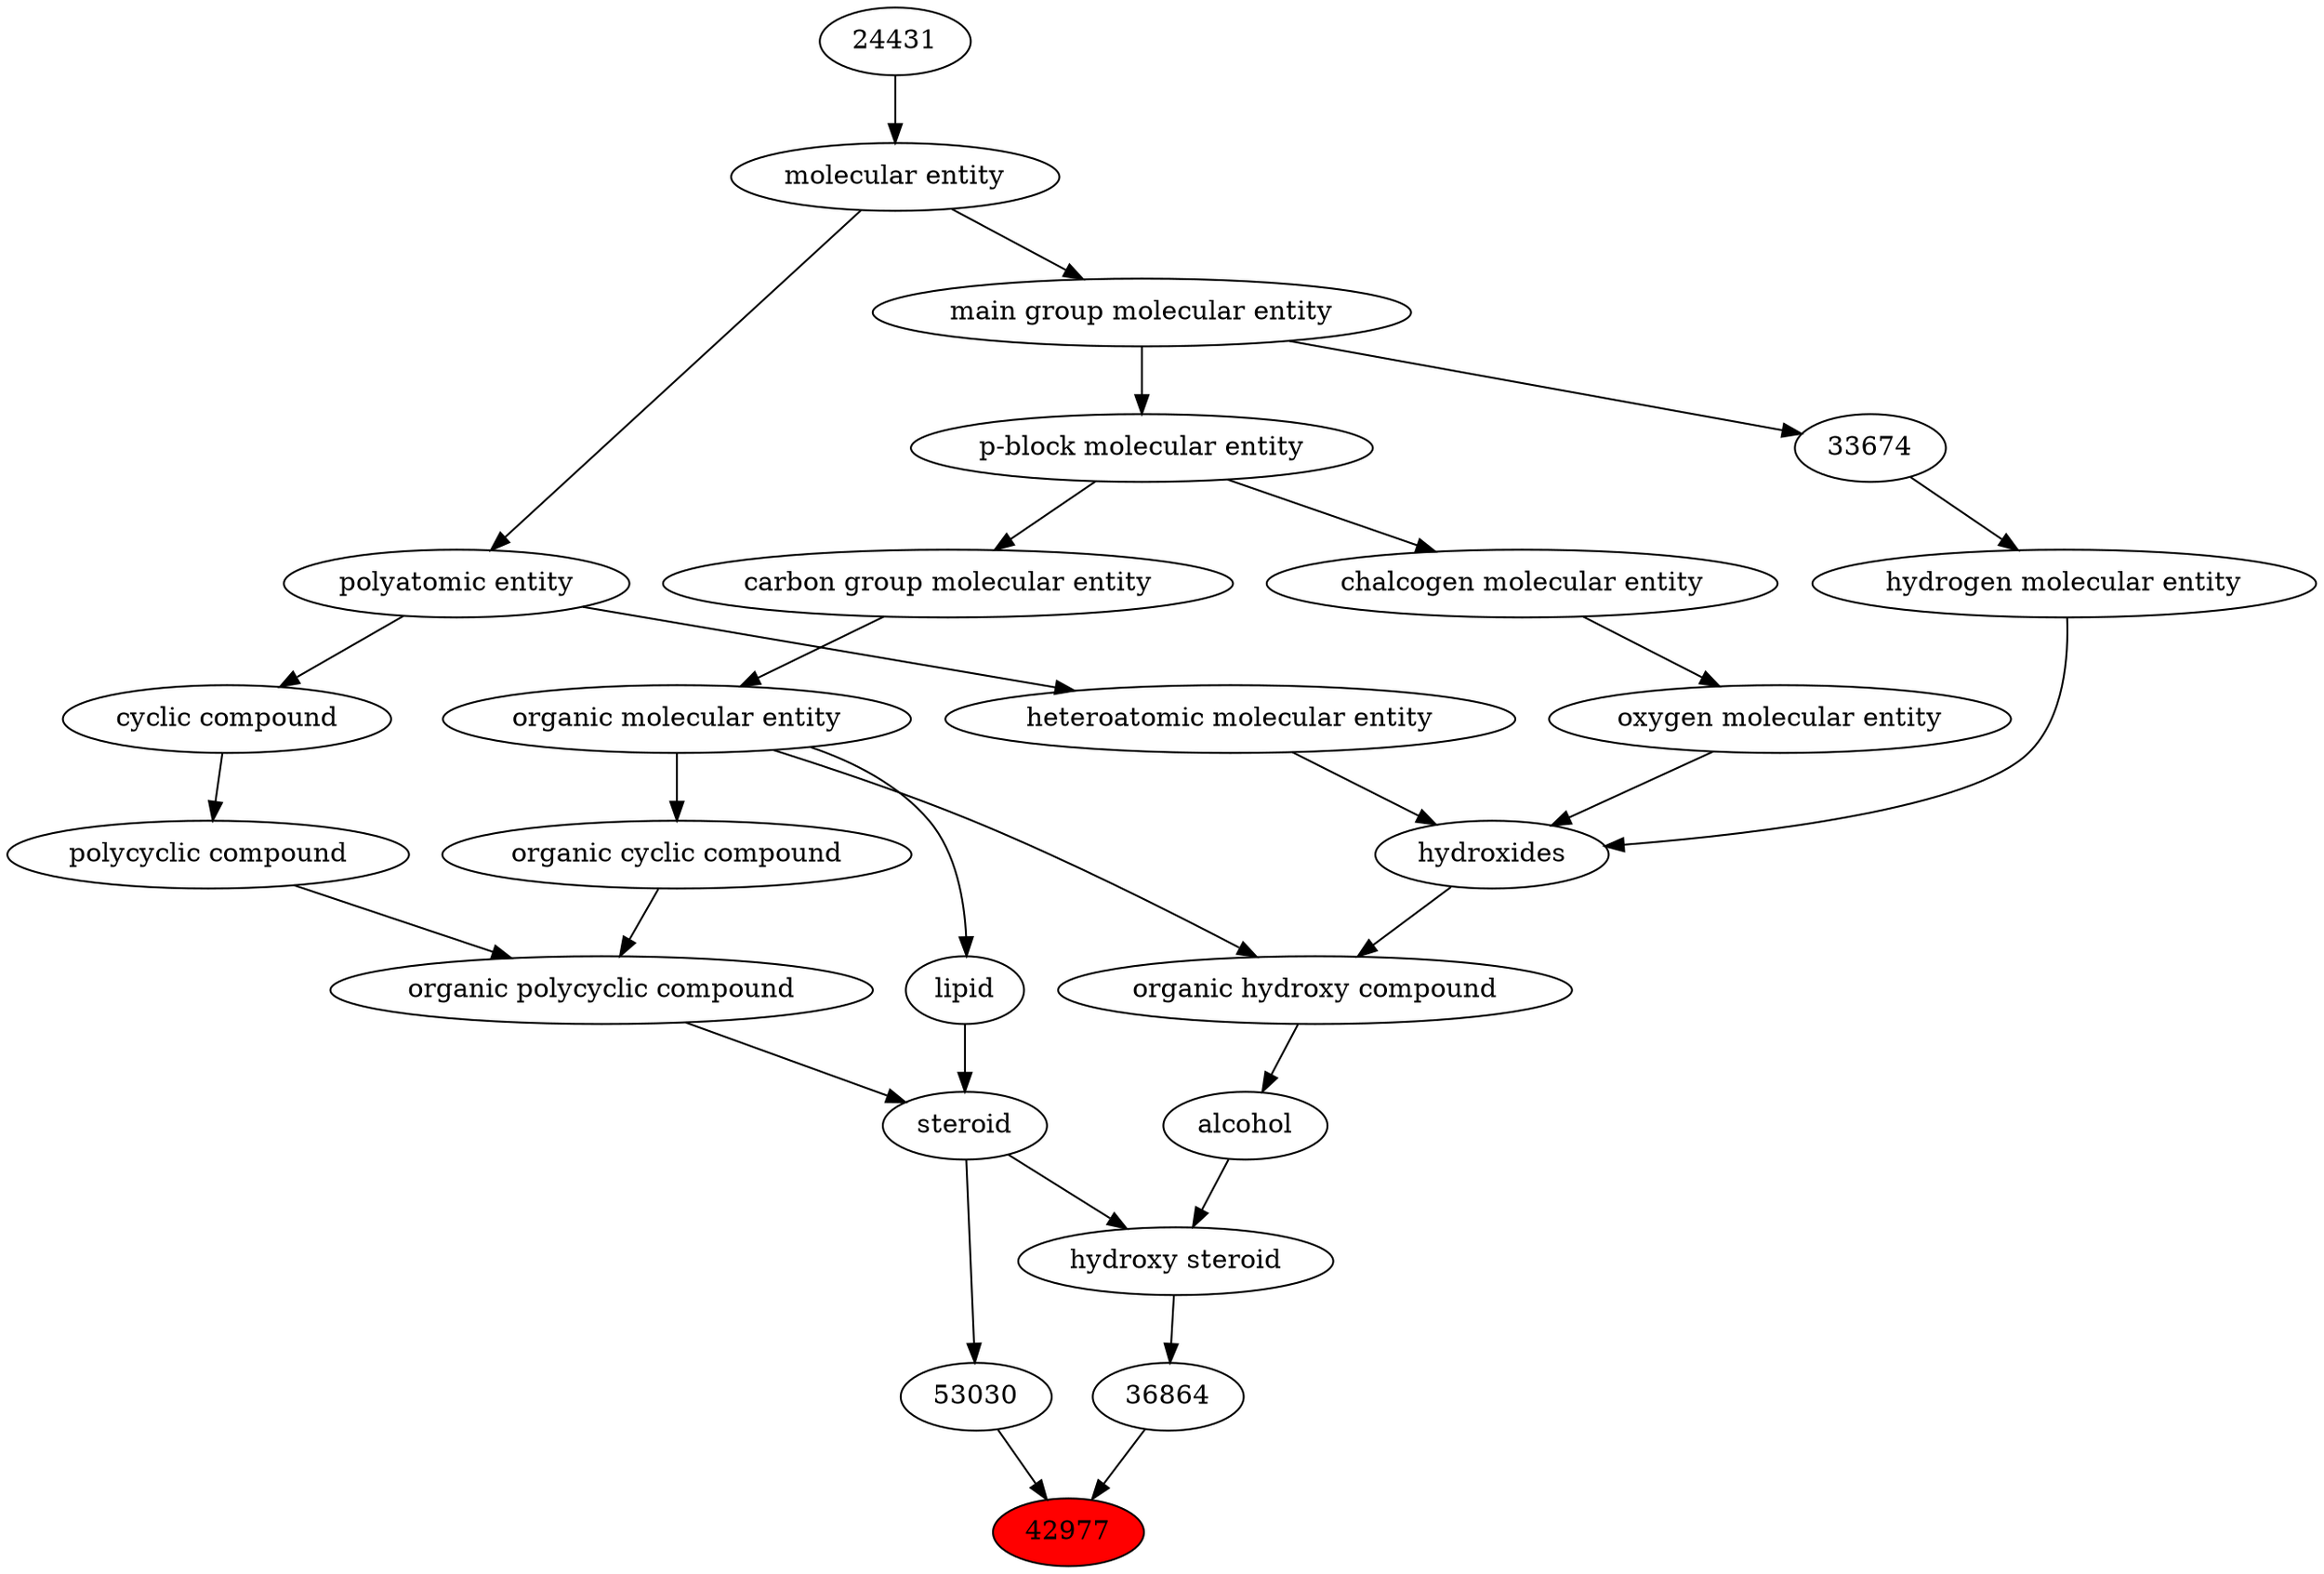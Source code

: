 digraph tree{ 
42977 [label="42977" fillcolor=red style=filled]
53030 -> 42977
36864 -> 42977
53030 [label="53030"]
35341 -> 53030
36864 [label="36864"]
35350 -> 36864
35341 [label="steroid"]
51958 -> 35341
18059 -> 35341
35350 [label="hydroxy steroid"]
30879 -> 35350
35341 -> 35350
51958 [label="organic polycyclic compound"]
33832 -> 51958
33635 -> 51958
18059 [label="lipid"]
50860 -> 18059
30879 [label="alcohol"]
33822 -> 30879
33832 [label="organic cyclic compound"]
50860 -> 33832
33635 [label="polycyclic compound"]
33595 -> 33635
50860 [label="organic molecular entity"]
33582 -> 50860
33822 [label="organic hydroxy compound"]
24651 -> 33822
50860 -> 33822
33595 [label="cyclic compound"]
36357 -> 33595
33582 [label="carbon group molecular entity"]
33675 -> 33582
24651 [label="hydroxides"]
25806 -> 24651
33608 -> 24651
37577 -> 24651
36357 [label="polyatomic entity"]
23367 -> 36357
33675 [label="p-block molecular entity"]
33579 -> 33675
25806 [label="oxygen molecular entity"]
33304 -> 25806
33608 [label="hydrogen molecular entity"]
33674 -> 33608
37577 [label="heteroatomic molecular entity"]
36357 -> 37577
23367 [label="molecular entity"]
24431 -> 23367
33579 [label="main group molecular entity"]
23367 -> 33579
33304 [label="chalcogen molecular entity"]
33675 -> 33304
33674 [label="33674"]
33579 -> 33674
24431 [label="24431"]
}